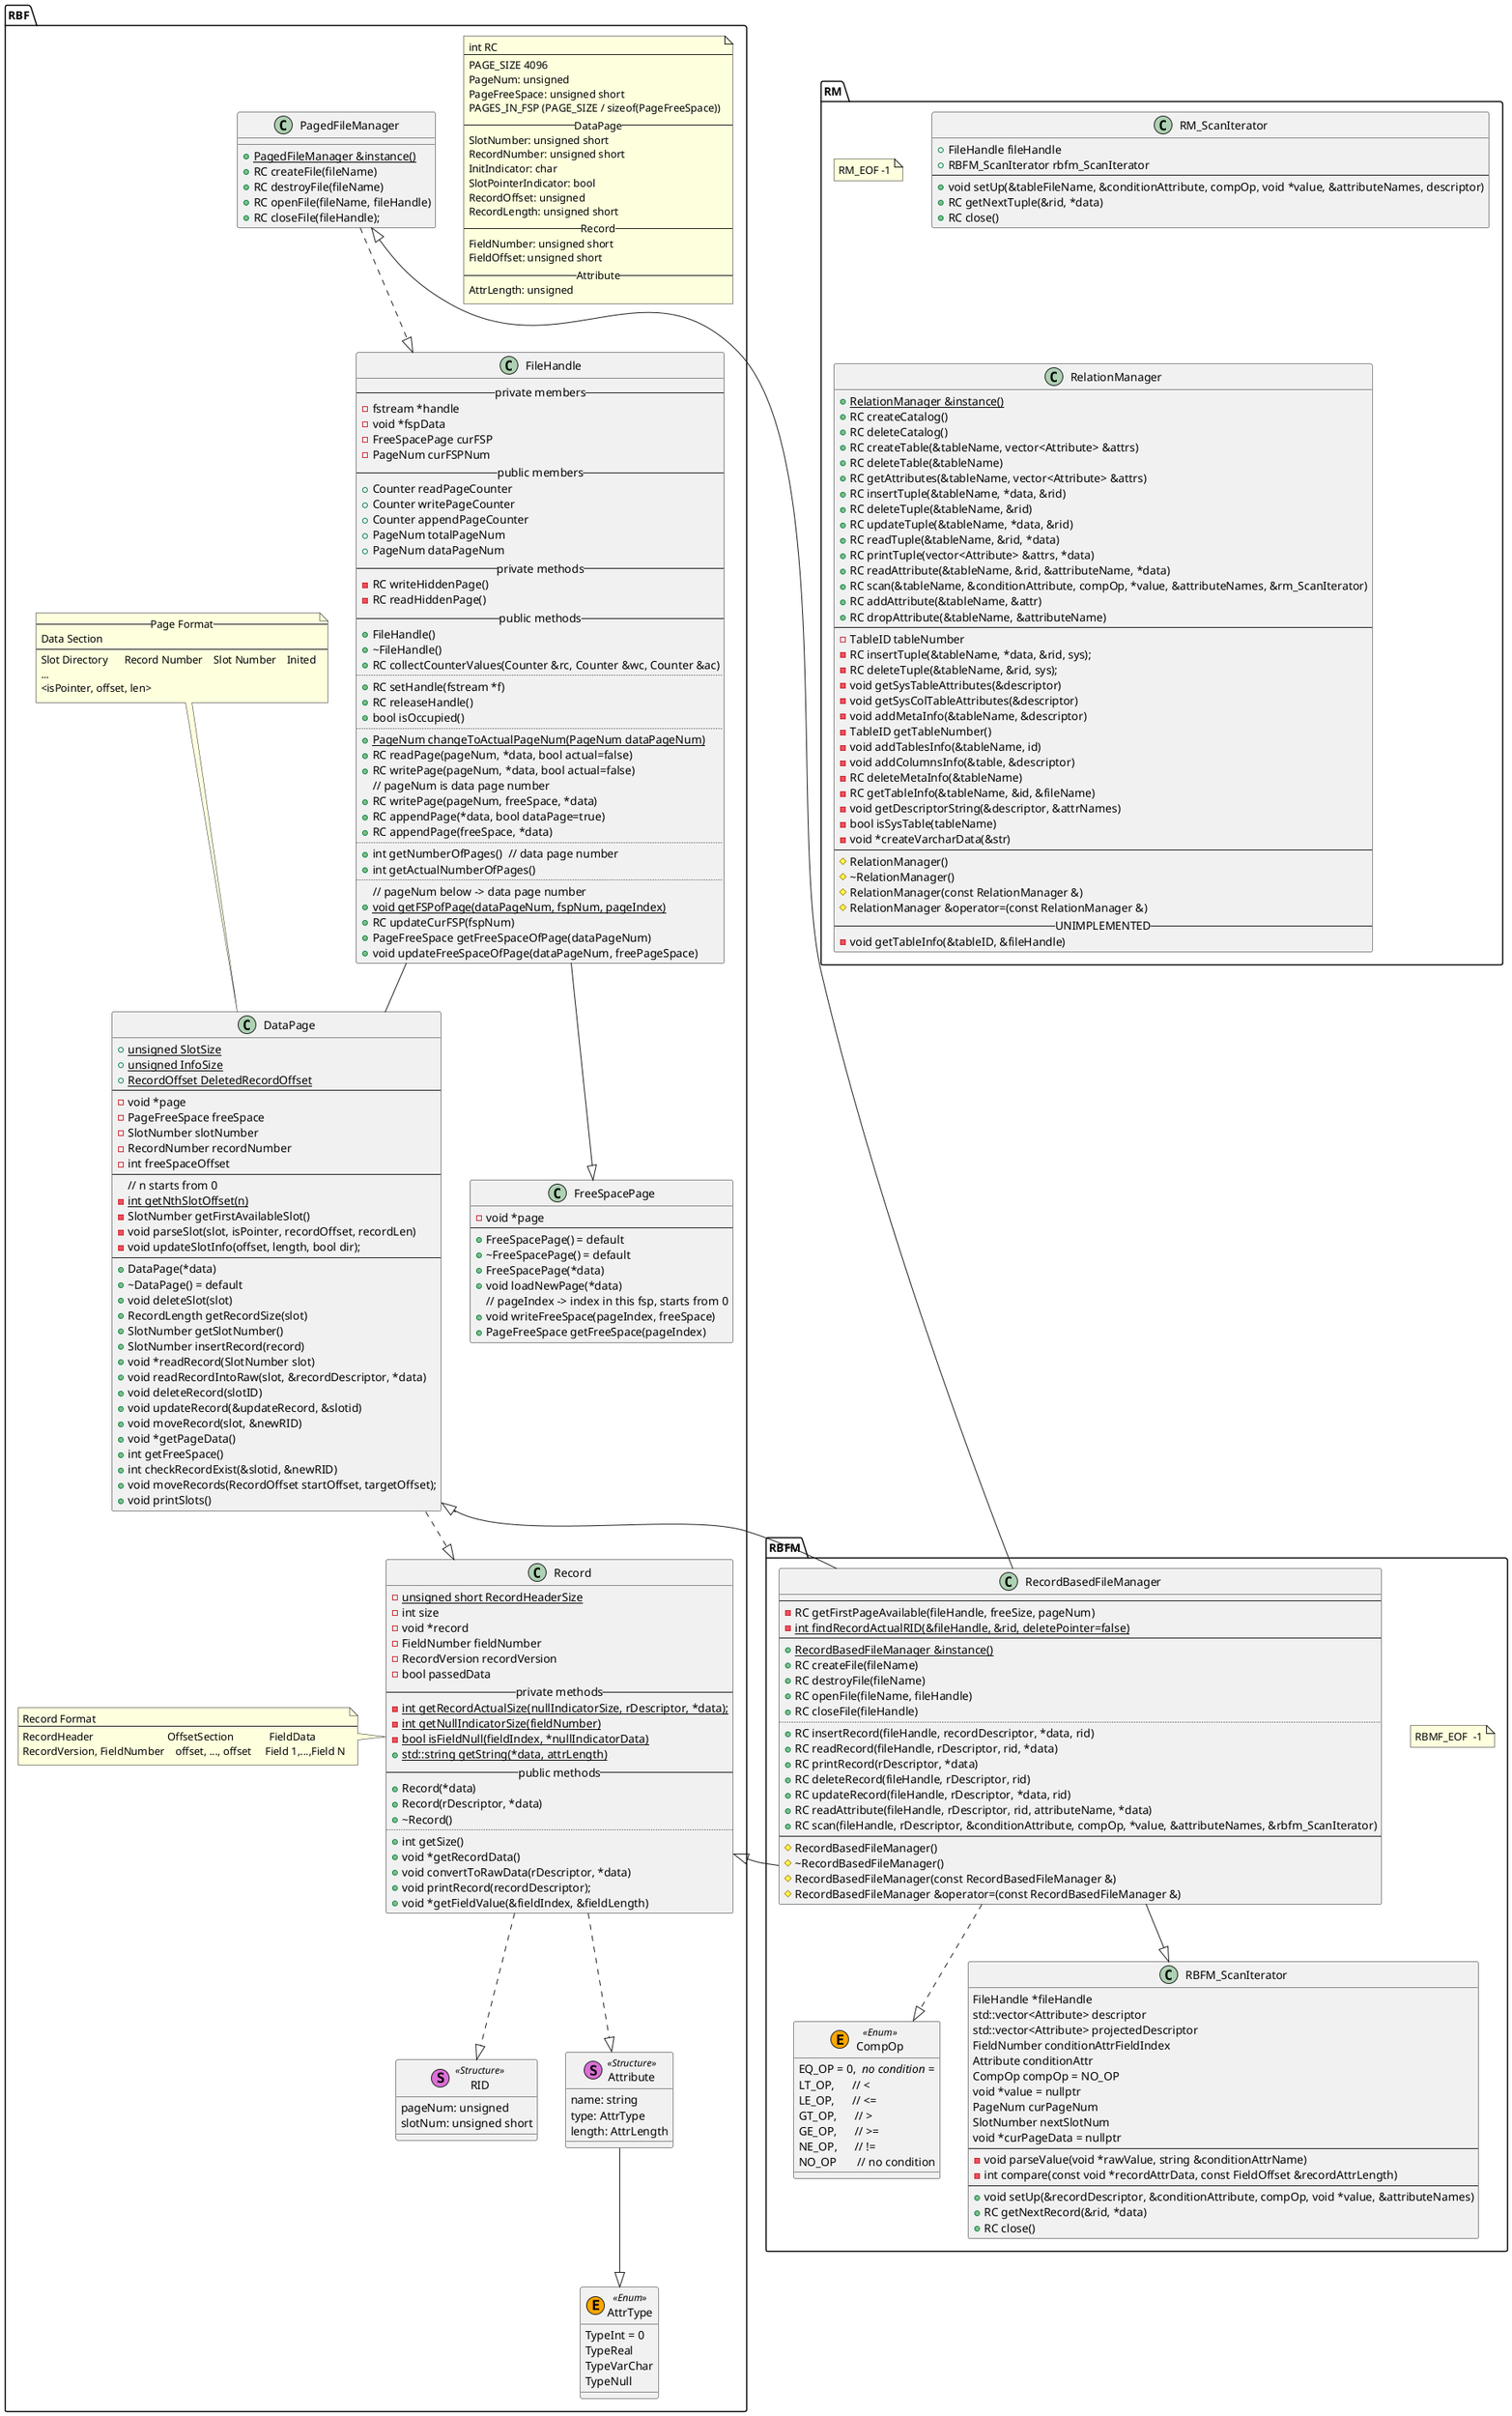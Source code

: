 @startuml

package RBF {

    note as N1
    int RC
    --
    PAGE_SIZE 4096
    PageNum: unsigned
    PageFreeSpace: unsigned short
    PAGES_IN_FSP (PAGE_SIZE / sizeof(PageFreeSpace))
    -- DataPage --
    SlotNumber: unsigned short
    RecordNumber: unsigned short
    InitIndicator: char
    SlotPointerIndicator: bool
    RecordOffset: unsigned
    RecordLength: unsigned short
    -- Record --
    FieldNumber: unsigned short
    FieldOffset: unsigned short
    -- Attribute --
    AttrLength: unsigned
    end note

    PagedFileManager ..|> FileHandle
    FileHandle --|> FreeSpacePage
    FileHandle -- DataPage
    DataPage ..|> Record

    class PagedFileManager {
        {static} +PagedFileManager &instance()
        +RC createFile(fileName)
        +RC destroyFile(fileName)
        +RC openFile(fileName, fileHandle)
        +RC closeFile(fileHandle);
    }

    class FileHandle {
        -- private members --
        -fstream *handle
        -void *fspData
        -FreeSpacePage curFSP
        -PageNum curFSPNum
        -- public members --
        +Counter readPageCounter
        +Counter writePageCounter
        +Counter appendPageCounter
        +PageNum totalPageNum
        +PageNum dataPageNum
        -- private methods --
        -RC writeHiddenPage()
        -RC readHiddenPage()
        -- public methods --
        +FileHandle()
        +~FileHandle()
        +RC collectCounterValues(Counter &rc, Counter &wc, Counter &ac)
        ..
        +RC setHandle(fstream *f)
        +RC releaseHandle()
        +bool isOccupied()
        ..
        {static} +PageNum changeToActualPageNum(PageNum dataPageNum)
        +RC readPage(pageNum, *data, bool actual=false)
        +RC writePage(pageNum, *data, bool actual=false)
        // pageNum is data page number
        +RC writePage(pageNum, freeSpace, *data)
        +RC appendPage(*data, bool dataPage=true)
        +RC appendPage(freeSpace, *data)
        ..
        +int getNumberOfPages()  // data page number
        +int getActualNumberOfPages()
        ..
        // pageNum below -> data page number
        {static} +void getFSPofPage(dataPageNum, fspNum, pageIndex)
        +RC updateCurFSP(fspNum)
        +PageFreeSpace getFreeSpaceOfPage(dataPageNum)
        +void updateFreeSpaceOfPage(dataPageNum, freePageSpace)
    }

    note top of DataPage
    -- Page Format --
    Data Section
    --
    Slot Directory      Record Number    Slot Number    Inited
    ...
    <isPointer, offset, len>
    end note

    class DataPage {
        {static} +unsigned SlotSize
        {static} +unsigned InfoSize
        {static} +RecordOffset DeletedRecordOffset
        --
        -void *page
        -PageFreeSpace freeSpace
        -SlotNumber slotNumber
        -RecordNumber recordNumber
        -int freeSpaceOffset
        --
        // n starts from 0
        -{static} int getNthSlotOffset(n)
        -SlotNumber getFirstAvailableSlot()
        -void parseSlot(slot, isPointer, recordOffset, recordLen)
        -void updateSlotInfo(offset, length, bool dir);
        --
        +DataPage(*data)
        +~DataPage() = default
        +void deleteSlot(slot)
        +RecordLength getRecordSize(slot)
        +SlotNumber getSlotNumber()
        +SlotNumber insertRecord(record)
        +void *readRecord(SlotNumber slot)
        +void readRecordIntoRaw(slot, &recordDescriptor, *data)
        +void deleteRecord(slotID)
        +void updateRecord(&updateRecord, &slotid)
        +void moveRecord(slot, &newRID)
        +void *getPageData()
        +int getFreeSpace()
        +int checkRecordExist(&slotid, &newRID)
        +void moveRecords(RecordOffset startOffset, targetOffset);
        +void printSlots()
    }

    class FreeSpacePage {
        -void *page
        --
        +FreeSpacePage() = default
        +~FreeSpacePage() = default
        +FreeSpacePage(*data)
        +void loadNewPage(*data)
        // pageIndex -> index in this fsp, starts from 0
        +void writeFreeSpace(pageIndex, freeSpace)
        +PageFreeSpace getFreeSpace(pageIndex)
    }

    Record ..|> RID

    class RID <<(S,orchid) Structure>> {
        pageNum: unsigned
        slotNum: unsigned short
    }

    class AttrType <<(E, orange) Enum>> {
        TypeInt = 0
        TypeReal
        TypeVarChar
        TypeNull
    }

    Attribute --|>AttrType
    Record ..|> Attribute

    class Attribute <<(S, orchid) Structure>> {
        name: string
        type: AttrType
        length: AttrLength
    }

    class Record {
        {static} -unsigned short RecordHeaderSize
        -int size
        -void *record
        -FieldNumber fieldNumber
        -RecordVersion recordVersion
        -bool passedData
        -- private methods --
        {static} -int getRecordActualSize(nullIndicatorSize, rDescriptor, *data);
        {static} -int getNullIndicatorSize(fieldNumber)
        {static} -bool isFieldNull(fieldIndex, *nullIndicatorData)
        {static} +std::string getString(*data, attrLength)
        -- public methods --
        +Record(*data)
        +Record(rDescriptor, *data)
        +~Record()
        ..
        +int getSize()
        +void *getRecordData()
        +void convertToRawData(rDescriptor, *data)
        +void printRecord(recordDescriptor);
        +void *getFieldValue(&fieldIndex, &fieldLength)
    }

    note left of Record
    Record Format
    ----
    RecordHeader                           OffsetSection             FieldData
    RecordVersion, FieldNumber    offset, ..., offset     Field 1,...,Field N
    end note
}

package RBFM {

    note as N2
    RBMF_EOF  -1
    end note

    class CompOp<<(E, orange) Enum>> {
        EQ_OP = 0, // no condition// =
        LT_OP,      // <
        LE_OP,      // <=
        GT_OP,      // >
        GE_OP,      // >=
        NE_OP,      // !=
        NO_OP       // no condition
    }

    class RBFM_ScanIterator {
        FileHandle *fileHandle
        std::vector<Attribute> descriptor
        std::vector<Attribute> projectedDescriptor
        FieldNumber conditionAttrFieldIndex
        Attribute conditionAttr
        CompOp compOp = NO_OP
        void *value = nullptr
        PageNum curPageNum
        SlotNumber nextSlotNum
        void *curPageData = nullptr
        --
        -void parseValue(void *rawValue, string &conditionAttrName)
        -int compare(const void *recordAttrData, const FieldOffset &recordAttrLength)
        --
        +void setUp(&recordDescriptor, &conditionAttribute, compOp, void *value, &attributeNames)
        +RC getNextRecord(&rid, *data)
        +RC close()
    }

    DataPage <|-- RecordBasedFileManager
    Record <|-- RecordBasedFileManager
    RecordBasedFileManager --|> PagedFileManager
    RecordBasedFileManager --|> RBFM_ScanIterator
    RecordBasedFileManager ..|> CompOp

    class RecordBasedFileManager {
        --
        -RC getFirstPageAvailable(fileHandle, freeSize, pageNum)
        {static} -int findRecordActualRID(&fileHandle, &rid, deletePointer=false)
        --
        {static} +RecordBasedFileManager &instance()
        +RC createFile(fileName)
        +RC destroyFile(fileName)
        +RC openFile(fileName, fileHandle)
        +RC closeFile(fileHandle)
        ..
        +RC insertRecord(fileHandle, recordDescriptor, *data, rid)
        +RC readRecord(fileHandle, rDescriptor, rid, *data)
        +RC printRecord(rDescriptor, *data)
        +RC deleteRecord(fileHandle, rDescriptor, rid)
        +RC updateRecord(fileHandle, rDescriptor, *data, rid)
        +RC readAttribute(fileHandle, rDescriptor, rid, attributeName, *data)
        +RC scan(fileHandle, rDescriptor, &conditionAttribute, compOp, *value, &attributeNames, &rbfm_ScanIterator)
        --
        #RecordBasedFileManager()
        #~RecordBasedFileManager()
        #RecordBasedFileManager(const RecordBasedFileManager &)
        #RecordBasedFileManager &operator=(const RecordBasedFileManager &)
    }

}

package RM {
    note as N3
    RM_EOF -1
    end note

    class RM_ScanIterator {
        +FileHandle fileHandle
        +RBFM_ScanIterator rbfm_ScanIterator
        --
        +void setUp(&tableFileName, &conditionAttribute, compOp, void *value, &attributeNames, descriptor)
        +RC getNextTuple(&rid, *data)
        +RC close()
    }

    class RelationManager {
        {static} +RelationManager &instance()
        +RC createCatalog()
        +RC deleteCatalog()
        +RC createTable(&tableName, vector<Attribute> &attrs)
        +RC deleteTable(&tableName)
        +RC getAttributes(&tableName, vector<Attribute> &attrs)
        +RC insertTuple(&tableName, *data, &rid)
        +RC deleteTuple(&tableName, &rid)
        +RC updateTuple(&tableName, *data, &rid)
        +RC readTuple(&tableName, &rid, *data)
        +RC printTuple(vector<Attribute> &attrs, *data)
        +RC readAttribute(&tableName, &rid, &attributeName, *data)
        +RC scan(&tableName, &conditionAttribute, compOp, *value, &attributeNames, &rm_ScanIterator)
        +RC addAttribute(&tableName, &attr)
        +RC dropAttribute(&tableName, &attributeName)
        --
        -TableID tableNumber
        -RC insertTuple(&tableName, *data, &rid, sys);
        -RC deleteTuple(&tableName, &rid, sys);
        -void getSysTableAttributes(&descriptor)
        -void getSysColTableAttributes(&descriptor)
        -void addMetaInfo(&tableName, &descriptor)
        -TableID getTableNumber()
        -void addTablesInfo(&tableName, id)
        -void addColumnsInfo(&table, &descriptor)
        -RC deleteMetaInfo(&tableName)
        -RC getTableInfo(&tableName, &id, &fileName)
        -void getDescriptorString(&descriptor, &attrNames)
        -bool isSysTable(tableName)
        -void *createVarcharData(&str)
        --
        #RelationManager()
        #~RelationManager()
        #RelationManager(const RelationManager &)
        #RelationManager &operator=(const RelationManager &)
        --UNIMPLEMENTED--
        -void getTableInfo(&tableID, &fileHandle)
    }
}


@enduml